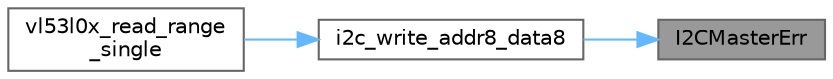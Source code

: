 digraph "I2CMasterErr"
{
 // LATEX_PDF_SIZE
  bgcolor="transparent";
  edge [fontname=Helvetica,fontsize=10,labelfontname=Helvetica,labelfontsize=10];
  node [fontname=Helvetica,fontsize=10,shape=box,height=0.2,width=0.4];
  rankdir="RL";
  Node1 [id="Node000001",label="I2CMasterErr",height=0.2,width=0.4,color="gray40", fillcolor="grey60", style="filled", fontcolor="black",tooltip=" "];
  Node1 -> Node2 [id="edge1_Node000001_Node000002",dir="back",color="steelblue1",style="solid",tooltip=" "];
  Node2 [id="Node000002",label="i2c_write_addr8_data8",height=0.2,width=0.4,color="grey40", fillcolor="white", style="filled",URL="$drivers_2i2c_8c.html#a5404e0c7cc7a8ff310262bee40cd3213",tooltip=" "];
  Node2 -> Node3 [id="edge2_Node000002_Node000003",dir="back",color="steelblue1",style="solid",tooltip=" "];
  Node3 [id="Node000003",label="vl53l0x_read_range\l_single",height=0.2,width=0.4,color="grey40", fillcolor="white", style="filled",URL="$vl53l0x_8c.html#aea5fd7be09ab37bfa00378f22c488f2d",tooltip=" "];
}
